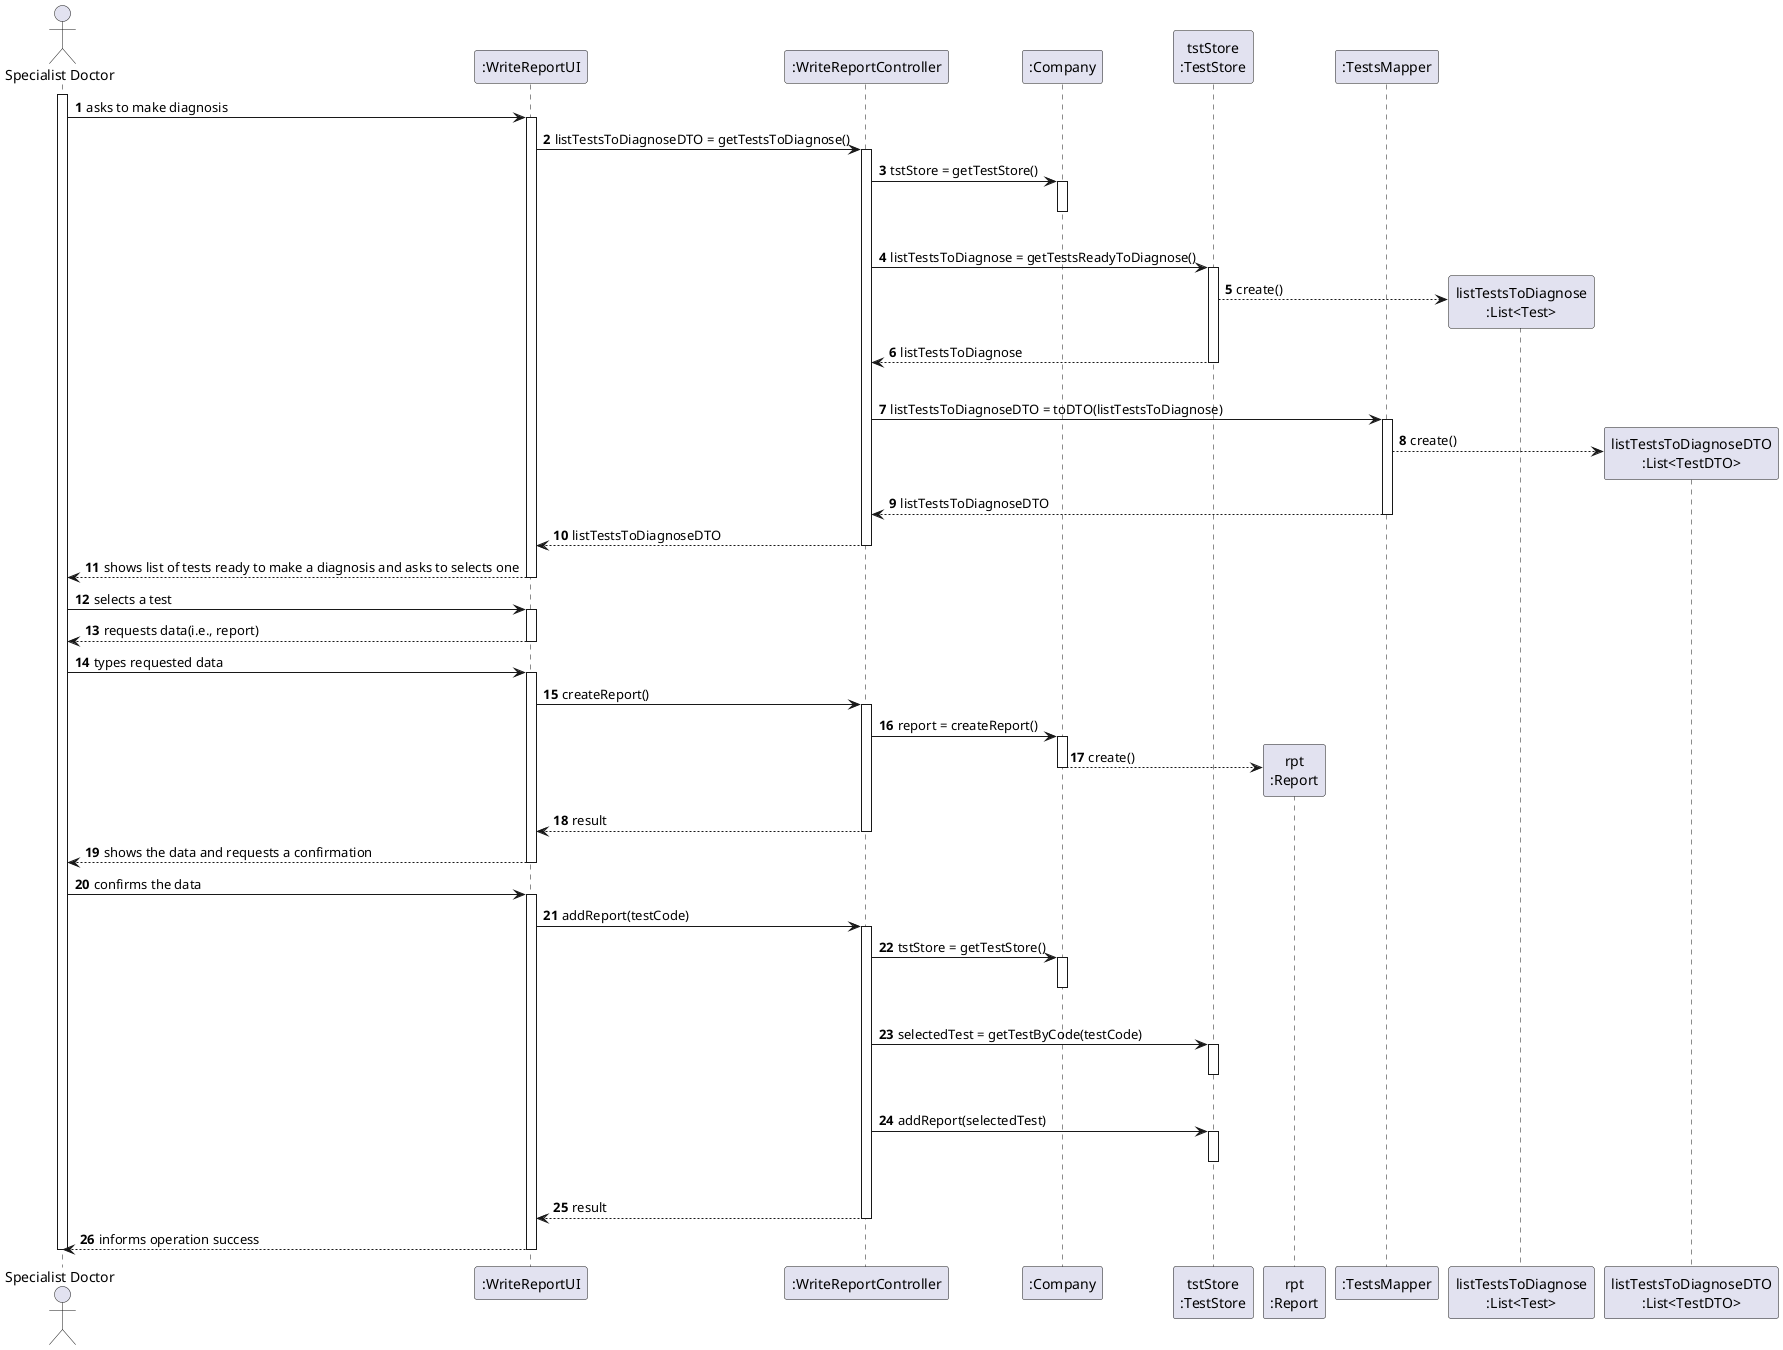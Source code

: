 @startuml
autonumber
actor "Specialist Doctor" as SPDT

participant ":WriteReportUI" as UI
participant ":WriteReportController" as CTRL
participant ":Company" as CMP
participant "tstStore\n:TestStore" as TSTSTORE
participant "rpt\n:Report" as RPT
participant ":TestsMapper" as TSTMAPPER
'participant "objDTO\n:TestsDTO" as OBJ_DTO
'participant "tst\n:Test" as TST
participant "listTestsToDiagnose\n:List<Test>" as LT
participant "listTestsToDiagnoseDTO\n:List<TestDTO>" as LIST_DTO

activate SPDT
SPDT -> UI : asks to make diagnosis
activate UI
UI -> CTRL : listTestsToDiagnoseDTO = getTestsToDiagnose()
activate CTRL

CTRL -> CMP : tstStore = getTestStore()
activate CMP
|||
deactivate CMP

CTRL -> TSTSTORE : listTestsToDiagnose = getTestsReadyToDiagnose()
activate TSTSTORE

TSTSTORE --> LT** : create()
TSTSTORE --> CTRL : listTestsToDiagnose
deactivate TSTSTORE
|||

CTRL -> TSTMAPPER : listTestsToDiagnoseDTO = toDTO(listTestsToDiagnose)
activate TSTMAPPER

TSTMAPPER --> LIST_DTO** : create()

TSTMAPPER --> CTRL : listTestsToDiagnoseDTO
deactivate TSTMAPPER

CTRL --> UI : listTestsToDiagnoseDTO
deactivate CTRL

UI --> SPDT : shows list of tests ready to make a diagnosis and asks to selects one
deactivate UI

'spdt writes the test code in the UI
'it uses the test code when adding the report

SPDT -> UI : selects a test
activate UI

UI --> SPDT : requests data(i.e., report)
deactivate UI

SPDT -> UI : types requested data
activate UI

UI -> CTRL : createReport()
activate CTRL

CTRL -> CMP : report = createReport()
activate CMP

CMP --> RPT** : create()
deactivate CMP

CTRL --> UI : result
deactivate CTRL
UI --> SPDT : shows the data and requests a confirmation
deactivate UI

SPDT -> UI : confirms the data
activate UI

UI -> CTRL : addReport(testCode)
activate CTRL

CTRL -> CMP : tstStore = getTestStore()
activate CMP
|||
deactivate CMP

CTRL -> TSTSTORE : selectedTest = getTestByCode(testCode)
activate TSTSTORE
|||
deactivate TSTSTORE

CTRL -> TSTSTORE : addReport(selectedTest)
activate TSTSTORE
|||
deactivate TSTSTORE

CTRL --> UI : result
deactivate CMP
deactivate CTRL

UI --> SPDT : informs operation success
deactivate UI
deactivate SPDT

@enduml